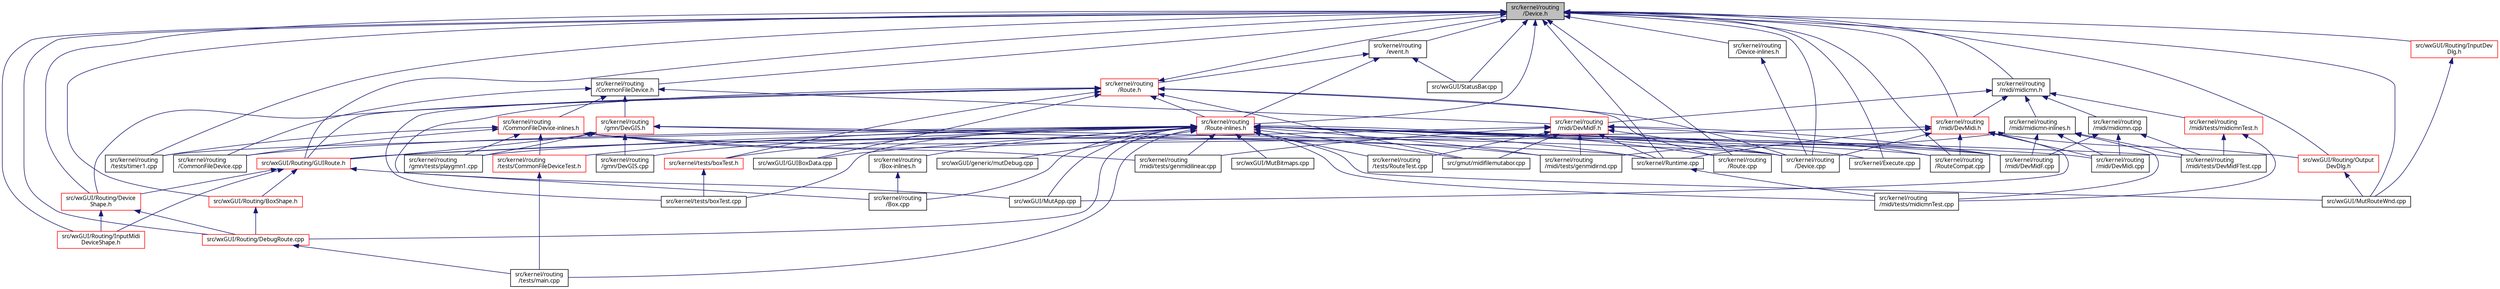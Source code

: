 digraph "src/kernel/routing/Device.h"
{
  edge [fontname="Sans",fontsize="10",labelfontname="Sans",labelfontsize="10"];
  node [fontname="Sans",fontsize="10",shape=record];
  Node40 [label="src/kernel/routing\l/Device.h",height=0.2,width=0.4,color="black", fillcolor="grey75", style="filled", fontcolor="black"];
  Node40 -> Node41 [dir="back",color="midnightblue",fontsize="10",style="solid",fontname="Sans"];
  Node41 [label="src/kernel/routing\l/CommonFileDevice.h",height=0.2,width=0.4,color="black", fillcolor="white", style="filled",URL="$d9/d17/CommonFileDevice_8h.html"];
  Node41 -> Node42 [dir="back",color="midnightblue",fontsize="10",style="solid",fontname="Sans"];
  Node42 [label="src/kernel/routing\l/midi/DevMidF.h",height=0.2,width=0.4,color="red", fillcolor="white", style="filled",URL="$da/d3c/DevMidF_8h.html"];
  Node42 -> Node43 [dir="back",color="midnightblue",fontsize="10",style="solid",fontname="Sans"];
  Node43 [label="src/gmut/midifilemutabor.cpp",height=0.2,width=0.4,color="black", fillcolor="white", style="filled",URL="$d1/d0d/midifilemutabor_8cpp.html"];
  Node42 -> Node44 [dir="back",color="midnightblue",fontsize="10",style="solid",fontname="Sans"];
  Node44 [label="src/kernel/routing\l/Device.cpp",height=0.2,width=0.4,color="black", fillcolor="white", style="filled",URL="$d2/dc0/Device_8cpp.html",tooltip="Devices for routing. "];
  Node42 -> Node45 [dir="back",color="midnightblue",fontsize="10",style="solid",fontname="Sans"];
  Node45 [label="src/kernel/routing\l/midi/DevMidF.cpp",height=0.2,width=0.4,color="black", fillcolor="white", style="filled",URL="$d0/d6b/DevMidF_8cpp.html",tooltip="MIDI-File as device. "];
  Node42 -> Node49 [dir="back",color="midnightblue",fontsize="10",style="solid",fontname="Sans"];
  Node49 [label="src/kernel/routing\l/midi/tests/genmidilinear.cpp",height=0.2,width=0.4,color="black", fillcolor="white", style="filled",URL="$db/dd6/genmidilinear_8cpp.html"];
  Node42 -> Node50 [dir="back",color="midnightblue",fontsize="10",style="solid",fontname="Sans"];
  Node50 [label="src/kernel/routing\l/midi/tests/genmidirnd.cpp",height=0.2,width=0.4,color="black", fillcolor="white", style="filled",URL="$dd/d2d/genmidirnd_8cpp.html"];
  Node42 -> Node51 [dir="back",color="midnightblue",fontsize="10",style="solid",fontname="Sans"];
  Node51 [label="src/kernel/Runtime.cpp",height=0.2,width=0.4,color="black", fillcolor="white", style="filled",URL="$db/d80/Runtime_8cpp.html"];
  Node51 -> Node52 [dir="back",color="midnightblue",fontsize="10",style="solid",fontname="Sans"];
  Node52 [label="src/kernel/routing\l/midi/tests/midicmnTest.cpp",height=0.2,width=0.4,color="black", fillcolor="white", style="filled",URL="$d8/d59/midicmnTest_8cpp.html"];
  Node42 -> Node55 [dir="back",color="midnightblue",fontsize="10",style="solid",fontname="Sans"];
  Node55 [label="src/kernel/routing\l/RouteCompat.cpp",height=0.2,width=0.4,color="black", fillcolor="white", style="filled",URL="$dd/db8/RouteCompat_8cpp.html",tooltip="Routing. "];
  Node42 -> Node56 [dir="back",color="midnightblue",fontsize="10",style="solid",fontname="Sans"];
  Node56 [label="src/kernel/routing\l/tests/RouteTest.cpp",height=0.2,width=0.4,color="black", fillcolor="white", style="filled",URL="$d2/dba/RouteTest_8cpp.html"];
  Node42 -> Node57 [dir="back",color="midnightblue",fontsize="10",style="solid",fontname="Sans"];
  Node57 [label="src/wxGUI/Routing/GUIRoute.h",height=0.2,width=0.4,color="red", fillcolor="white", style="filled",URL="$d6/dfa/GUIRoute_8h.html"];
  Node57 -> Node58 [dir="back",color="midnightblue",fontsize="10",style="solid",fontname="Sans"];
  Node58 [label="src/wxGUI/Routing/Device\lShape.h",height=0.2,width=0.4,color="red", fillcolor="white", style="filled",URL="$d9/d4d/DeviceShape_8h.html",tooltip="Device shape base class for route window. "];
  Node58 -> Node85 [dir="back",color="midnightblue",fontsize="10",style="solid",fontname="Sans"];
  Node85 [label="src/wxGUI/Routing/DebugRoute.cpp",height=0.2,width=0.4,color="red", fillcolor="white", style="filled",URL="$dc/de8/wxGUI_2Routing_2DebugRoute_8cpp.html",tooltip="Debug functions for routing system. "];
  Node85 -> Node87 [dir="back",color="midnightblue",fontsize="10",style="solid",fontname="Sans"];
  Node87 [label="src/kernel/routing\l/tests/main.cpp",height=0.2,width=0.4,color="black", fillcolor="white", style="filled",URL="$d1/de6/kernel_2routing_2tests_2main_8cpp.html"];
  Node58 -> Node104 [dir="back",color="midnightblue",fontsize="10",style="solid",fontname="Sans"];
  Node104 [label="src/wxGUI/Routing/InputMidi\lDeviceShape.h",height=0.2,width=0.4,color="red", fillcolor="white", style="filled",URL="$d3/d5e/InputMidiDeviceShape_8h.html",tooltip="MIDI input device shape for route window. "];
  Node57 -> Node110 [dir="back",color="midnightblue",fontsize="10",style="solid",fontname="Sans"];
  Node110 [label="src/wxGUI/Routing/BoxShape.h",height=0.2,width=0.4,color="red", fillcolor="white", style="filled",URL="$d9/d49/BoxShape_8h.html",tooltip="Box shape for route window. "];
  Node110 -> Node85 [dir="back",color="midnightblue",fontsize="10",style="solid",fontname="Sans"];
  Node57 -> Node65 [dir="back",color="midnightblue",fontsize="10",style="solid",fontname="Sans"];
  Node65 [label="src/wxGUI/MutApp.cpp",height=0.2,width=0.4,color="black", fillcolor="white", style="filled",URL="$d5/d1c/MutApp_8cpp.html",tooltip="Mutabor Application. "];
  Node57 -> Node104 [dir="back",color="midnightblue",fontsize="10",style="solid",fontname="Sans"];
  Node41 -> Node114 [dir="back",color="midnightblue",fontsize="10",style="solid",fontname="Sans"];
  Node114 [label="src/kernel/routing\l/CommonFileDevice-inlines.h",height=0.2,width=0.4,color="red", fillcolor="white", style="filled",URL="$d9/d6a/CommonFileDevice-inlines_8h.html"];
  Node114 -> Node115 [dir="back",color="midnightblue",fontsize="10",style="solid",fontname="Sans"];
  Node115 [label="src/kernel/routing\l/CommonFileDevice.cpp",height=0.2,width=0.4,color="black", fillcolor="white", style="filled",URL="$dc/d72/CommonFileDevice_8cpp.html"];
  Node114 -> Node117 [dir="back",color="midnightblue",fontsize="10",style="solid",fontname="Sans"];
  Node117 [label="src/kernel/routing\l/gmn/tests/playgmn1.cpp",height=0.2,width=0.4,color="black", fillcolor="white", style="filled",URL="$d3/d06/playgmn1_8cpp.html"];
  Node114 -> Node45 [dir="back",color="midnightblue",fontsize="10",style="solid",fontname="Sans"];
  Node114 -> Node49 [dir="back",color="midnightblue",fontsize="10",style="solid",fontname="Sans"];
  Node114 -> Node50 [dir="back",color="midnightblue",fontsize="10",style="solid",fontname="Sans"];
  Node114 -> Node118 [dir="back",color="midnightblue",fontsize="10",style="solid",fontname="Sans"];
  Node118 [label="src/kernel/routing\l/tests/CommonFileDeviceTest.h",height=0.2,width=0.4,color="red", fillcolor="white", style="filled",URL="$d4/d70/CommonFileDeviceTest_8h.html"];
  Node118 -> Node87 [dir="back",color="midnightblue",fontsize="10",style="solid",fontname="Sans"];
  Node114 -> Node120 [dir="back",color="midnightblue",fontsize="10",style="solid",fontname="Sans"];
  Node120 [label="src/kernel/routing\l/tests/timer1.cpp",height=0.2,width=0.4,color="black", fillcolor="white", style="filled",URL="$d9/d9a/timer1_8cpp.html"];
  Node41 -> Node115 [dir="back",color="midnightblue",fontsize="10",style="solid",fontname="Sans"];
  Node41 -> Node121 [dir="back",color="midnightblue",fontsize="10",style="solid",fontname="Sans"];
  Node121 [label="src/kernel/routing\l/gmn/DevGIS.h",height=0.2,width=0.4,color="red", fillcolor="white", style="filled",URL="$da/d81/DevGIS_8h.html"];
  Node121 -> Node44 [dir="back",color="midnightblue",fontsize="10",style="solid",fontname="Sans"];
  Node121 -> Node122 [dir="back",color="midnightblue",fontsize="10",style="solid",fontname="Sans"];
  Node122 [label="src/kernel/routing\l/gmn/DevGIS.cpp",height=0.2,width=0.4,color="black", fillcolor="white", style="filled",URL="$db/d78/DevGIS_8cpp.html",tooltip="GUIDO Music Notation file. "];
  Node121 -> Node117 [dir="back",color="midnightblue",fontsize="10",style="solid",fontname="Sans"];
  Node121 -> Node51 [dir="back",color="midnightblue",fontsize="10",style="solid",fontname="Sans"];
  Node121 -> Node57 [dir="back",color="midnightblue",fontsize="10",style="solid",fontname="Sans"];
  Node40 -> Node123 [dir="back",color="midnightblue",fontsize="10",style="solid",fontname="Sans"];
  Node123 [label="src/kernel/routing\l/event.h",height=0.2,width=0.4,color="black", fillcolor="white", style="filled",URL="$dd/d20/event_8h.html"];
  Node123 -> Node124 [dir="back",color="midnightblue",fontsize="10",style="solid",fontname="Sans"];
  Node124 [label="src/kernel/routing\l/Route.h",height=0.2,width=0.4,color="red", fillcolor="white", style="filled",URL="$d1/d65/Route_8h.html",tooltip="Routing. "];
  Node124 -> Node40 [dir="back",color="midnightblue",fontsize="10",style="solid",fontname="Sans"];
  Node124 -> Node43 [dir="back",color="midnightblue",fontsize="10",style="solid",fontname="Sans"];
  Node124 -> Node134 [dir="back",color="midnightblue",fontsize="10",style="solid",fontname="Sans"];
  Node134 [label="src/kernel/routing\l/Route-inlines.h",height=0.2,width=0.4,color="red", fillcolor="white", style="filled",URL="$d2/d2c/Route-inlines_8h.html"];
  Node134 -> Node43 [dir="back",color="midnightblue",fontsize="10",style="solid",fontname="Sans"];
  Node134 -> Node135 [dir="back",color="midnightblue",fontsize="10",style="solid",fontname="Sans"];
  Node135 [label="src/kernel/Execute.cpp",height=0.2,width=0.4,color="black", fillcolor="white", style="filled",URL="$df/d23/Execute_8cpp.html"];
  Node134 -> Node136 [dir="back",color="midnightblue",fontsize="10",style="solid",fontname="Sans"];
  Node136 [label="src/kernel/routing\l/Box-inlines.h",height=0.2,width=0.4,color="black", fillcolor="white", style="filled",URL="$d6/d9a/Box-inlines_8h.html"];
  Node136 -> Node137 [dir="back",color="midnightblue",fontsize="10",style="solid",fontname="Sans"];
  Node137 [label="src/kernel/routing\l/Box.cpp",height=0.2,width=0.4,color="black", fillcolor="white", style="filled",URL="$dd/dc6/Box_8cpp.html",tooltip="Devices for routing. "];
  Node134 -> Node137 [dir="back",color="midnightblue",fontsize="10",style="solid",fontname="Sans"];
  Node134 -> Node115 [dir="back",color="midnightblue",fontsize="10",style="solid",fontname="Sans"];
  Node134 -> Node85 [dir="back",color="midnightblue",fontsize="10",style="solid",fontname="Sans"];
  Node134 -> Node44 [dir="back",color="midnightblue",fontsize="10",style="solid",fontname="Sans"];
  Node134 -> Node122 [dir="back",color="midnightblue",fontsize="10",style="solid",fontname="Sans"];
  Node134 -> Node117 [dir="back",color="midnightblue",fontsize="10",style="solid",fontname="Sans"];
  Node134 -> Node45 [dir="back",color="midnightblue",fontsize="10",style="solid",fontname="Sans"];
  Node134 -> Node128 [dir="back",color="midnightblue",fontsize="10",style="solid",fontname="Sans"];
  Node128 [label="src/kernel/routing\l/midi/DevMidi.cpp",height=0.2,width=0.4,color="black", fillcolor="white", style="filled",URL="$df/d8f/DevMidi_8cpp.html",tooltip="Midi Port IO (Mutabor layer) "];
  Node134 -> Node47 [dir="back",color="midnightblue",fontsize="10",style="solid",fontname="Sans"];
  Node47 [label="src/kernel/routing\l/midi/tests/DevMidFTest.cpp",height=0.2,width=0.4,color="black", fillcolor="white", style="filled",URL="$d9/d99/DevMidFTest_8cpp.html"];
  Node134 -> Node49 [dir="back",color="midnightblue",fontsize="10",style="solid",fontname="Sans"];
  Node134 -> Node50 [dir="back",color="midnightblue",fontsize="10",style="solid",fontname="Sans"];
  Node134 -> Node52 [dir="back",color="midnightblue",fontsize="10",style="solid",fontname="Sans"];
  Node134 -> Node51 [dir="back",color="midnightblue",fontsize="10",style="solid",fontname="Sans"];
  Node134 -> Node138 [dir="back",color="midnightblue",fontsize="10",style="solid",fontname="Sans"];
  Node138 [label="src/kernel/routing\l/Route.cpp",height=0.2,width=0.4,color="black", fillcolor="white", style="filled",URL="$d8/dfb/Route_8cpp.html",tooltip="Routing. "];
  Node134 -> Node55 [dir="back",color="midnightblue",fontsize="10",style="solid",fontname="Sans"];
  Node134 -> Node118 [dir="back",color="midnightblue",fontsize="10",style="solid",fontname="Sans"];
  Node134 -> Node87 [dir="back",color="midnightblue",fontsize="10",style="solid",fontname="Sans"];
  Node134 -> Node56 [dir="back",color="midnightblue",fontsize="10",style="solid",fontname="Sans"];
  Node134 -> Node120 [dir="back",color="midnightblue",fontsize="10",style="solid",fontname="Sans"];
  Node134 -> Node139 [dir="back",color="midnightblue",fontsize="10",style="solid",fontname="Sans"];
  Node139 [label="src/kernel/tests/boxTest.h",height=0.2,width=0.4,color="red", fillcolor="white", style="filled",URL="$dc/d2f/boxTest_8h.html"];
  Node139 -> Node140 [dir="back",color="midnightblue",fontsize="10",style="solid",fontname="Sans"];
  Node140 [label="src/kernel/tests/boxTest.cpp",height=0.2,width=0.4,color="black", fillcolor="white", style="filled",URL="$d1/da7/boxTest_8cpp.html"];
  Node134 -> Node140 [dir="back",color="midnightblue",fontsize="10",style="solid",fontname="Sans"];
  Node134 -> Node62 [dir="back",color="midnightblue",fontsize="10",style="solid",fontname="Sans"];
  Node62 [label="src/wxGUI/generic/mutDebug.cpp",height=0.2,width=0.4,color="black", fillcolor="white", style="filled",URL="$d4/dc0/mutDebug_8cpp.html",tooltip="Some functions and classes to help to debug Mutabor. "];
  Node134 -> Node63 [dir="back",color="midnightblue",fontsize="10",style="solid",fontname="Sans"];
  Node63 [label="src/wxGUI/GUIBoxData.cpp",height=0.2,width=0.4,color="black", fillcolor="white", style="filled",URL="$d2/dd3/GUIBoxData_8cpp.html"];
  Node134 -> Node65 [dir="back",color="midnightblue",fontsize="10",style="solid",fontname="Sans"];
  Node134 -> Node67 [dir="back",color="midnightblue",fontsize="10",style="solid",fontname="Sans"];
  Node67 [label="src/wxGUI/MutBitmaps.cpp",height=0.2,width=0.4,color="black", fillcolor="white", style="filled",URL="$d7/db6/MutBitmaps_8cpp.html",tooltip="Mutabor Bitmaps. "];
  Node134 -> Node72 [dir="back",color="midnightblue",fontsize="10",style="solid",fontname="Sans"];
  Node72 [label="src/wxGUI/MutRouteWnd.cpp",height=0.2,width=0.4,color="black", fillcolor="white", style="filled",URL="$dc/def/MutRouteWnd_8cpp.html",tooltip="Routing window. "];
  Node124 -> Node137 [dir="back",color="midnightblue",fontsize="10",style="solid",fontname="Sans"];
  Node124 -> Node44 [dir="back",color="midnightblue",fontsize="10",style="solid",fontname="Sans"];
  Node124 -> Node138 [dir="back",color="midnightblue",fontsize="10",style="solid",fontname="Sans"];
  Node124 -> Node139 [dir="back",color="midnightblue",fontsize="10",style="solid",fontname="Sans"];
  Node124 -> Node140 [dir="back",color="midnightblue",fontsize="10",style="solid",fontname="Sans"];
  Node124 -> Node58 [dir="back",color="midnightblue",fontsize="10",style="solid",fontname="Sans"];
  Node124 -> Node57 [dir="back",color="midnightblue",fontsize="10",style="solid",fontname="Sans"];
  Node124 -> Node63 [dir="back",color="midnightblue",fontsize="10",style="solid",fontname="Sans"];
  Node123 -> Node134 [dir="back",color="midnightblue",fontsize="10",style="solid",fontname="Sans"];
  Node123 -> Node157 [dir="back",color="midnightblue",fontsize="10",style="solid",fontname="Sans"];
  Node157 [label="src/wxGUI/StatusBar.cpp",height=0.2,width=0.4,color="black", fillcolor="white", style="filled",URL="$d5/de4/StatusBar_8cpp.html"];
  Node40 -> Node126 [dir="back",color="midnightblue",fontsize="10",style="solid",fontname="Sans"];
  Node126 [label="src/kernel/routing\l/midi/midicmn.h",height=0.2,width=0.4,color="black", fillcolor="white", style="filled",URL="$de/d21/midicmn_8h.html"];
  Node126 -> Node42 [dir="back",color="midnightblue",fontsize="10",style="solid",fontname="Sans"];
  Node126 -> Node127 [dir="back",color="midnightblue",fontsize="10",style="solid",fontname="Sans"];
  Node127 [label="src/kernel/routing\l/midi/DevMidi.h",height=0.2,width=0.4,color="red", fillcolor="white", style="filled",URL="$d4/da2/DevMidi_8h.html",tooltip="Classes for midi port. "];
  Node127 -> Node44 [dir="back",color="midnightblue",fontsize="10",style="solid",fontname="Sans"];
  Node127 -> Node128 [dir="back",color="midnightblue",fontsize="10",style="solid",fontname="Sans"];
  Node127 -> Node51 [dir="back",color="midnightblue",fontsize="10",style="solid",fontname="Sans"];
  Node127 -> Node55 [dir="back",color="midnightblue",fontsize="10",style="solid",fontname="Sans"];
  Node127 -> Node57 [dir="back",color="midnightblue",fontsize="10",style="solid",fontname="Sans"];
  Node127 -> Node65 [dir="back",color="midnightblue",fontsize="10",style="solid",fontname="Sans"];
  Node127 -> Node129 [dir="back",color="midnightblue",fontsize="10",style="solid",fontname="Sans"];
  Node129 [label="src/wxGUI/Routing/Output\lDevDlg.h",height=0.2,width=0.4,color="red", fillcolor="white", style="filled",URL="$de/d50/OutputDevDlg_8h.html"];
  Node129 -> Node72 [dir="back",color="midnightblue",fontsize="10",style="solid",fontname="Sans"];
  Node126 -> Node131 [dir="back",color="midnightblue",fontsize="10",style="solid",fontname="Sans"];
  Node131 [label="src/kernel/routing\l/midi/midicmn-inlines.h",height=0.2,width=0.4,color="black", fillcolor="white", style="filled",URL="$d9/d34/midicmn-inlines_8h.html"];
  Node131 -> Node45 [dir="back",color="midnightblue",fontsize="10",style="solid",fontname="Sans"];
  Node131 -> Node128 [dir="back",color="midnightblue",fontsize="10",style="solid",fontname="Sans"];
  Node131 -> Node47 [dir="back",color="midnightblue",fontsize="10",style="solid",fontname="Sans"];
  Node131 -> Node50 [dir="back",color="midnightblue",fontsize="10",style="solid",fontname="Sans"];
  Node131 -> Node52 [dir="back",color="midnightblue",fontsize="10",style="solid",fontname="Sans"];
  Node126 -> Node132 [dir="back",color="midnightblue",fontsize="10",style="solid",fontname="Sans"];
  Node132 [label="src/kernel/routing\l/midi/midicmn.cpp",height=0.2,width=0.4,color="black", fillcolor="white", style="filled",URL="$d3/d0f/midicmn_8cpp.html"];
  Node132 -> Node45 [dir="back",color="midnightblue",fontsize="10",style="solid",fontname="Sans"];
  Node132 -> Node128 [dir="back",color="midnightblue",fontsize="10",style="solid",fontname="Sans"];
  Node132 -> Node47 [dir="back",color="midnightblue",fontsize="10",style="solid",fontname="Sans"];
  Node126 -> Node133 [dir="back",color="midnightblue",fontsize="10",style="solid",fontname="Sans"];
  Node133 [label="src/kernel/routing\l/midi/tests/midicmnTest.h",height=0.2,width=0.4,color="red", fillcolor="white", style="filled",URL="$dd/d56/midicmnTest_8h.html"];
  Node133 -> Node47 [dir="back",color="midnightblue",fontsize="10",style="solid",fontname="Sans"];
  Node133 -> Node52 [dir="back",color="midnightblue",fontsize="10",style="solid",fontname="Sans"];
  Node40 -> Node134 [dir="back",color="midnightblue",fontsize="10",style="solid",fontname="Sans"];
  Node40 -> Node135 [dir="back",color="midnightblue",fontsize="10",style="solid",fontname="Sans"];
  Node40 -> Node85 [dir="back",color="midnightblue",fontsize="10",style="solid",fontname="Sans"];
  Node40 -> Node162 [dir="back",color="midnightblue",fontsize="10",style="solid",fontname="Sans"];
  Node162 [label="src/kernel/routing\l/Device-inlines.h",height=0.2,width=0.4,color="black", fillcolor="white", style="filled",URL="$d8/d4d/Device-inlines_8h.html"];
  Node162 -> Node44 [dir="back",color="midnightblue",fontsize="10",style="solid",fontname="Sans"];
  Node40 -> Node44 [dir="back",color="midnightblue",fontsize="10",style="solid",fontname="Sans"];
  Node40 -> Node127 [dir="back",color="midnightblue",fontsize="10",style="solid",fontname="Sans"];
  Node40 -> Node51 [dir="back",color="midnightblue",fontsize="10",style="solid",fontname="Sans"];
  Node40 -> Node138 [dir="back",color="midnightblue",fontsize="10",style="solid",fontname="Sans"];
  Node40 -> Node55 [dir="back",color="midnightblue",fontsize="10",style="solid",fontname="Sans"];
  Node40 -> Node120 [dir="back",color="midnightblue",fontsize="10",style="solid",fontname="Sans"];
  Node40 -> Node58 [dir="back",color="midnightblue",fontsize="10",style="solid",fontname="Sans"];
  Node40 -> Node57 [dir="back",color="midnightblue",fontsize="10",style="solid",fontname="Sans"];
  Node40 -> Node110 [dir="back",color="midnightblue",fontsize="10",style="solid",fontname="Sans"];
  Node40 -> Node163 [dir="back",color="midnightblue",fontsize="10",style="solid",fontname="Sans"];
  Node163 [label="src/wxGUI/Routing/InputDev\lDlg.h",height=0.2,width=0.4,color="red", fillcolor="white", style="filled",URL="$d9/d12/InputDevDlg_8h.html"];
  Node163 -> Node72 [dir="back",color="midnightblue",fontsize="10",style="solid",fontname="Sans"];
  Node40 -> Node129 [dir="back",color="midnightblue",fontsize="10",style="solid",fontname="Sans"];
  Node40 -> Node72 [dir="back",color="midnightblue",fontsize="10",style="solid",fontname="Sans"];
  Node40 -> Node104 [dir="back",color="midnightblue",fontsize="10",style="solid",fontname="Sans"];
  Node40 -> Node157 [dir="back",color="midnightblue",fontsize="10",style="solid",fontname="Sans"];
}
